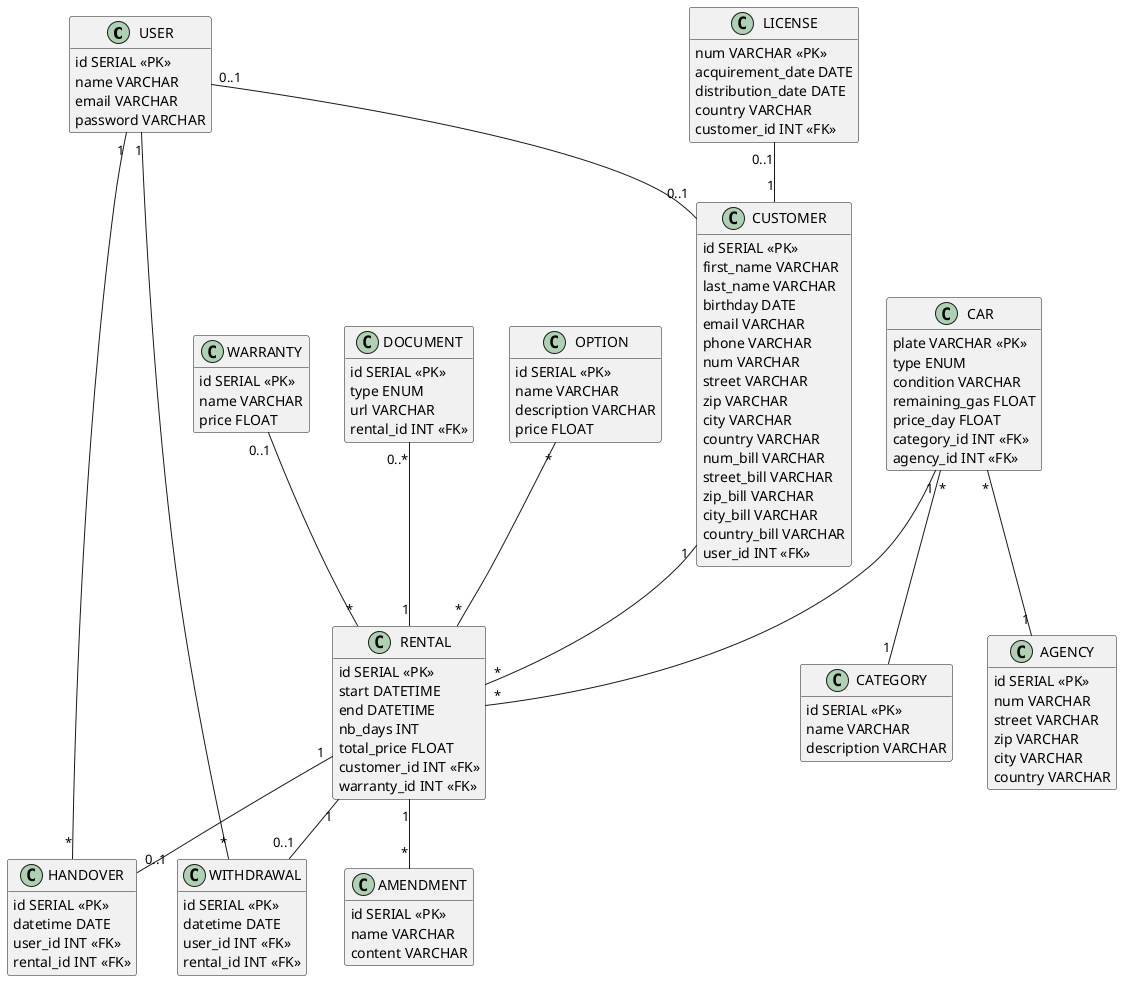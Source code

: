 @startuml
hide empty members

class USER {
    id SERIAL <<PK>>
    name VARCHAR
    email VARCHAR
    password VARCHAR
}

class CUSTOMER {
    id SERIAL <<PK>>
    first_name VARCHAR
    last_name VARCHAR
    birthday DATE
    email VARCHAR
    phone VARCHAR
    num VARCHAR
    street VARCHAR
    zip VARCHAR
    city VARCHAR
    country VARCHAR
    num_bill VARCHAR
    street_bill VARCHAR
    zip_bill VARCHAR
    city_bill VARCHAR
    country_bill VARCHAR
    user_id INT <<FK>>
}

class RENTAL {
    id SERIAL <<PK>>
    start DATETIME
    end DATETIME
    nb_days INT
    total_price FLOAT
    customer_id INT <<FK>>
    warranty_id INT <<FK>>
}

class LICENSE {
    num VARCHAR <<PK>>
    acquirement_date DATE
    distribution_date DATE
    country VARCHAR
    customer_id INT <<FK>>
}

class WARRANTY {
    id SERIAL <<PK>>
    name VARCHAR
    price FLOAT
}

class AMENDMENT {
    id SERIAL <<PK>>
    name VARCHAR
    content VARCHAR
}

class DOCUMENT {
    id SERIAL <<PK>>
    type ENUM
    url VARCHAR
    rental_id INT <<FK>>
}

class WITHDRAWAL {
    id SERIAL <<PK>>
    datetime DATE
    user_id INT <<FK>>
    rental_id INT <<FK>>
}

class HANDOVER {
    id SERIAL <<PK>>
    datetime DATE
    user_id INT <<FK>>
    rental_id INT <<FK>>
}

class CAR {
    plate VARCHAR <<PK>>
    type ENUM
    condition VARCHAR
    remaining_gas FLOAT
    price_day FLOAT
    category_id INT <<FK>>
    agency_id INT <<FK>>
}

class OPTION {
    id SERIAL <<PK>>
    name VARCHAR
    description VARCHAR
    price FLOAT
}

class CATEGORY {
    id SERIAL <<PK>>
    name VARCHAR
    description VARCHAR
}

class AGENCY {
    id SERIAL <<PK>>
    num VARCHAR
    street VARCHAR
    zip VARCHAR
    city VARCHAR
    country VARCHAR
}

CAR "*" -- "1" AGENCY
CAR "*" -- "1" CATEGORY
CAR "1" -- "*" RENTAL
RENTAL "1" -- "*" AMENDMENT
RENTAL "1" -- "0..1" WITHDRAWAL
WITHDRAWAL "*" -- "1" USER
USER "0..1" -- "0..1" CUSTOMER
LICENSE "0..1" -- "1" CUSTOMER
WARRANTY "0..1" -- "*" RENTAL
OPTION "*" -- "*" RENTAL
DOCUMENT "0..*" -- "1" RENTAL
USER "1" -- "*" HANDOVER
RENTAL "1" -- "0..1" HANDOVER
CUSTOMER "1" -- "*" RENTAL

@enduml
